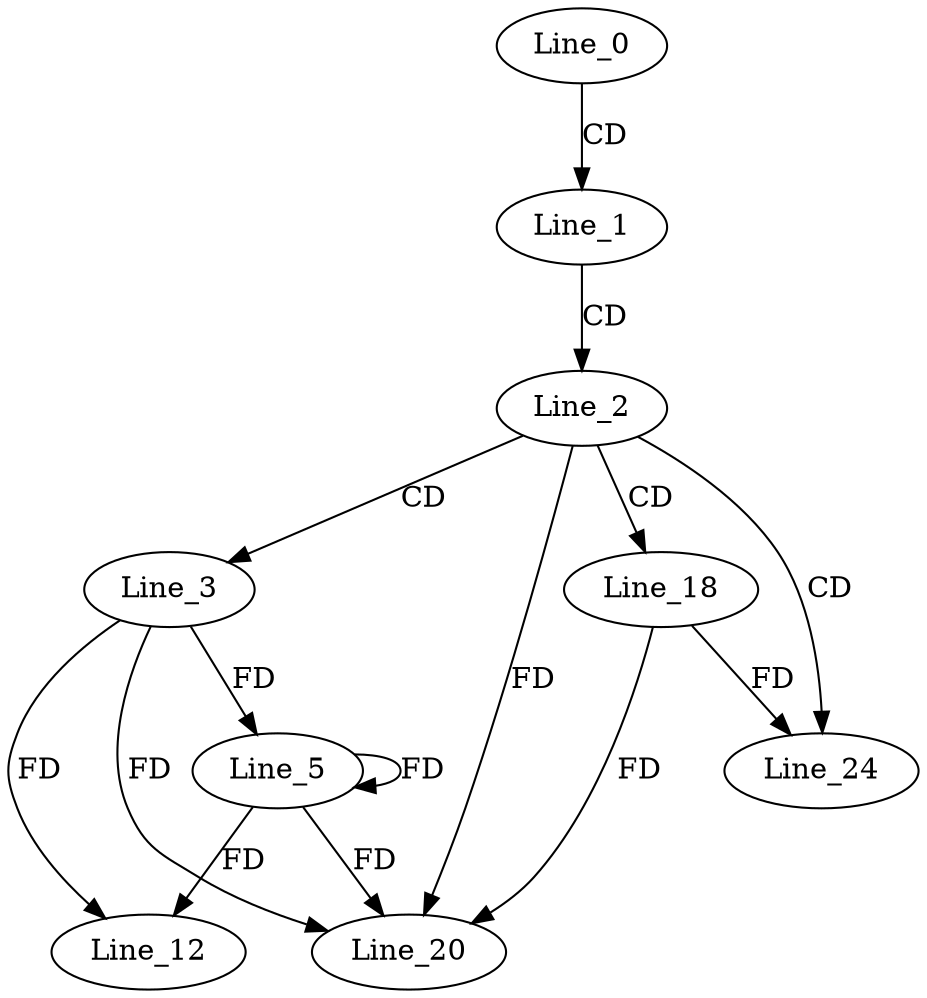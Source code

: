digraph G {
  Line_0;
  Line_1;
  Line_2;
  Line_3;
  Line_5;
  Line_5;
  Line_12;
  Line_18;
  Line_20;
  Line_20;
  Line_24;
  Line_24;
  Line_0 -> Line_1 [ label="CD" ];
  Line_1 -> Line_2 [ label="CD" ];
  Line_2 -> Line_3 [ label="CD" ];
  Line_3 -> Line_5 [ label="FD" ];
  Line_5 -> Line_5 [ label="FD" ];
  Line_3 -> Line_12 [ label="FD" ];
  Line_5 -> Line_12 [ label="FD" ];
  Line_2 -> Line_18 [ label="CD" ];
  Line_3 -> Line_20 [ label="FD" ];
  Line_5 -> Line_20 [ label="FD" ];
  Line_18 -> Line_20 [ label="FD" ];
  Line_2 -> Line_20 [ label="FD" ];
  Line_2 -> Line_24 [ label="CD" ];
  Line_18 -> Line_24 [ label="FD" ];
}

